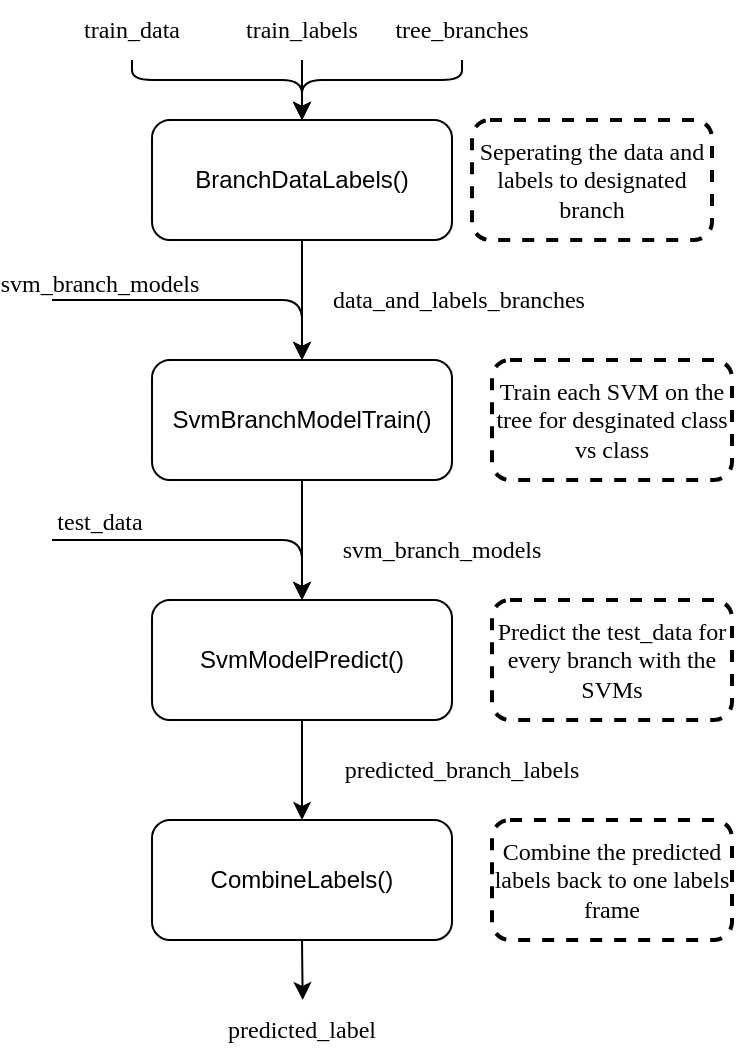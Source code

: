 <mxfile>
    <diagram id="s741tfR-dQfa0rkE24SP" name="Page-1">
        <mxGraphModel dx="600" dy="1408" grid="1" gridSize="10" guides="1" tooltips="1" connect="1" arrows="1" fold="1" page="1" pageScale="1" pageWidth="850" pageHeight="1100" math="0" shadow="0">
            <root>
                <mxCell id="0"/>
                <mxCell id="1" parent="0"/>
                <mxCell id="11" style="edgeStyle=none;html=1;exitX=0.5;exitY=1;exitDx=0;exitDy=0;fontFamily=Georgia;" parent="1" source="6" target="8" edge="1">
                    <mxGeometry relative="1" as="geometry"/>
                </mxCell>
                <mxCell id="6" value="BranchDataLabels()" style="rounded=1;whiteSpace=wrap;html=1;" parent="1" vertex="1">
                    <mxGeometry x="310" y="260" width="150" height="60" as="geometry"/>
                </mxCell>
                <mxCell id="14" style="edgeStyle=none;html=1;exitX=0.5;exitY=1;exitDx=0;exitDy=0;entryX=0.5;entryY=0;entryDx=0;entryDy=0;fontFamily=Georgia;" parent="1" source="8" target="13" edge="1">
                    <mxGeometry relative="1" as="geometry"/>
                </mxCell>
                <mxCell id="8" value="SvmBranchModelTrain()" style="rounded=1;whiteSpace=wrap;html=1;" parent="1" vertex="1">
                    <mxGeometry x="310" y="380" width="150" height="60" as="geometry"/>
                </mxCell>
                <mxCell id="12" value="data_and_labels_branches&amp;nbsp;" style="text;html=1;strokeColor=none;fillColor=none;align=center;verticalAlign=middle;whiteSpace=wrap;rounded=0;fontFamily=Georgia;" parent="1" vertex="1">
                    <mxGeometry x="390" y="335" width="150" height="30" as="geometry"/>
                </mxCell>
                <mxCell id="30" style="edgeStyle=none;html=1;exitX=0.5;exitY=1;exitDx=0;exitDy=0;fontFamily=Georgia;fontColor=#FFFFFF;" parent="1" source="13" target="29" edge="1">
                    <mxGeometry relative="1" as="geometry"/>
                </mxCell>
                <mxCell id="13" value="SvmModelPredict()" style="rounded=1;whiteSpace=wrap;html=1;" parent="1" vertex="1">
                    <mxGeometry x="310" y="500" width="150" height="60" as="geometry"/>
                </mxCell>
                <mxCell id="16" value="svm_branch_models" style="text;html=1;strokeColor=none;fillColor=none;align=center;verticalAlign=middle;whiteSpace=wrap;rounded=0;fontFamily=Georgia;" parent="1" vertex="1">
                    <mxGeometry x="380" y="460" width="150" height="30" as="geometry"/>
                </mxCell>
                <mxCell id="17" value="" style="endArrow=classic;html=1;fontFamily=Georgia;entryX=0.5;entryY=0;entryDx=0;entryDy=0;" parent="1" target="13" edge="1">
                    <mxGeometry width="50" height="50" relative="1" as="geometry">
                        <mxPoint x="260" y="470" as="sourcePoint"/>
                        <mxPoint x="260" y="430" as="targetPoint"/>
                        <Array as="points">
                            <mxPoint x="385" y="470"/>
                        </Array>
                    </mxGeometry>
                </mxCell>
                <mxCell id="19" value="test_data" style="text;html=1;strokeColor=none;fillColor=none;align=center;verticalAlign=middle;whiteSpace=wrap;rounded=0;fontFamily=Georgia;" parent="1" vertex="1">
                    <mxGeometry x="250" y="446" width="68" height="30" as="geometry"/>
                </mxCell>
                <mxCell id="52" style="edgeStyle=none;html=1;exitX=0.5;exitY=1;exitDx=0;exitDy=0;entryX=0.5;entryY=0;entryDx=0;entryDy=0;fontFamily=Georgia;fontColor=#000000;" parent="1" source="21" target="6" edge="1">
                    <mxGeometry relative="1" as="geometry">
                        <Array as="points">
                            <mxPoint x="300" y="240"/>
                            <mxPoint x="385" y="240"/>
                        </Array>
                    </mxGeometry>
                </mxCell>
                <mxCell id="21" value="train_data" style="text;html=1;strokeColor=none;fillColor=none;align=center;verticalAlign=middle;whiteSpace=wrap;rounded=0;fontFamily=Georgia;" parent="1" vertex="1">
                    <mxGeometry x="260" y="200" width="80" height="30" as="geometry"/>
                </mxCell>
                <mxCell id="41" style="edgeStyle=none;html=1;entryX=0.5;entryY=0;entryDx=0;entryDy=0;fontFamily=Georgia;fontColor=#FFFFFF;" parent="1" target="6" edge="1">
                    <mxGeometry relative="1" as="geometry">
                        <mxPoint x="465" y="230" as="sourcePoint"/>
                        <Array as="points">
                            <mxPoint x="465" y="240"/>
                            <mxPoint x="385" y="240"/>
                        </Array>
                    </mxGeometry>
                </mxCell>
                <mxCell id="22" value="tree_branches" style="text;html=1;strokeColor=none;fillColor=none;align=center;verticalAlign=middle;whiteSpace=wrap;rounded=0;fontFamily=Georgia;" parent="1" vertex="1">
                    <mxGeometry x="435" y="200" width="60" height="30" as="geometry"/>
                </mxCell>
                <mxCell id="25" value="&lt;span style=&quot;font-family: &amp;#34;georgia&amp;#34; ; font-size: 12px ; font-style: normal ; font-weight: 400 ; letter-spacing: normal ; text-align: center ; text-indent: 0px ; text-transform: none ; word-spacing: 0px ; display: inline ; float: none&quot;&gt;&lt;font color=&quot;#000000&quot;&gt;Train each SVM on the tree for desginated class vs class&lt;/font&gt;&lt;/span&gt;" style="rounded=1;whiteSpace=wrap;html=1;dashed=1;fontFamily=Georgia;strokeWidth=2;fillColor=none;" parent="1" vertex="1">
                    <mxGeometry x="480" y="380" width="120" height="60" as="geometry"/>
                </mxCell>
                <mxCell id="26" value="&lt;font color=&quot;#000000&quot;&gt;Seperating the data and labels to designated branch&lt;/font&gt;" style="rounded=1;whiteSpace=wrap;html=1;dashed=1;fontFamily=Georgia;strokeWidth=2;fillColor=none;" parent="1" vertex="1">
                    <mxGeometry x="470" y="260" width="120" height="60" as="geometry"/>
                </mxCell>
                <mxCell id="28" value="&lt;font color=&quot;#000000&quot;&gt;Predict the test_data for every branch with the SVMs&lt;/font&gt;" style="rounded=1;whiteSpace=wrap;html=1;dashed=1;fontFamily=Georgia;strokeWidth=2;fillColor=none;" parent="1" vertex="1">
                    <mxGeometry x="480" y="500" width="120" height="60" as="geometry"/>
                </mxCell>
                <mxCell id="34" style="edgeStyle=none;html=1;exitX=0.5;exitY=1;exitDx=0;exitDy=0;fontFamily=Georgia;fontColor=#FFFFFF;" parent="1" source="29" edge="1">
                    <mxGeometry relative="1" as="geometry">
                        <mxPoint x="385.333" y="700" as="targetPoint"/>
                    </mxGeometry>
                </mxCell>
                <mxCell id="29" value="CombineLabels()" style="rounded=1;whiteSpace=wrap;html=1;" parent="1" vertex="1">
                    <mxGeometry x="310" y="610" width="150" height="60" as="geometry"/>
                </mxCell>
                <mxCell id="32" value="predicted_branch_labels" style="text;html=1;strokeColor=none;fillColor=none;align=center;verticalAlign=middle;whiteSpace=wrap;rounded=0;fontFamily=Georgia;" parent="1" vertex="1">
                    <mxGeometry x="390" y="570" width="150" height="30" as="geometry"/>
                </mxCell>
                <mxCell id="33" value="&lt;font color=&quot;#000000&quot;&gt;Combine the predicted labels back to one labels frame&lt;/font&gt;" style="rounded=1;whiteSpace=wrap;html=1;dashed=1;fontFamily=Georgia;strokeWidth=2;fillColor=none;" parent="1" vertex="1">
                    <mxGeometry x="480" y="610" width="120" height="60" as="geometry"/>
                </mxCell>
                <mxCell id="42" style="edgeStyle=none;html=1;exitX=0.5;exitY=1;exitDx=0;exitDy=0;entryX=0.5;entryY=0;entryDx=0;entryDy=0;fontFamily=Georgia;fontColor=#FFFFFF;" parent="1" source="38" target="6" edge="1">
                    <mxGeometry relative="1" as="geometry"/>
                </mxCell>
                <mxCell id="44" value="" style="endArrow=classic;html=1;fontFamily=Georgia;entryX=0.5;entryY=0;entryDx=0;entryDy=0;" parent="1" edge="1">
                    <mxGeometry width="50" height="50" relative="1" as="geometry">
                        <mxPoint x="260" y="350" as="sourcePoint"/>
                        <mxPoint x="385" y="380" as="targetPoint"/>
                        <Array as="points">
                            <mxPoint x="385" y="350"/>
                        </Array>
                    </mxGeometry>
                </mxCell>
                <mxCell id="47" value="svm_branch_models" style="text;html=1;strokeColor=none;fillColor=none;align=center;verticalAlign=middle;whiteSpace=wrap;rounded=0;fontFamily=Georgia;" parent="1" vertex="1">
                    <mxGeometry x="250" y="327" width="68" height="30" as="geometry"/>
                </mxCell>
                <mxCell id="49" value="predicted_label" style="text;html=1;strokeColor=none;fillColor=none;align=center;verticalAlign=middle;whiteSpace=wrap;rounded=0;fontFamily=Georgia;" parent="1" vertex="1">
                    <mxGeometry x="310" y="700" width="150" height="30" as="geometry"/>
                </mxCell>
                <mxCell id="38" value="train_labels" style="text;html=1;strokeColor=none;fillColor=none;align=center;verticalAlign=middle;whiteSpace=wrap;rounded=0;fontFamily=Georgia;" parent="1" vertex="1">
                    <mxGeometry x="350" y="200" width="70" height="30" as="geometry"/>
                </mxCell>
            </root>
        </mxGraphModel>
    </diagram>
</mxfile>